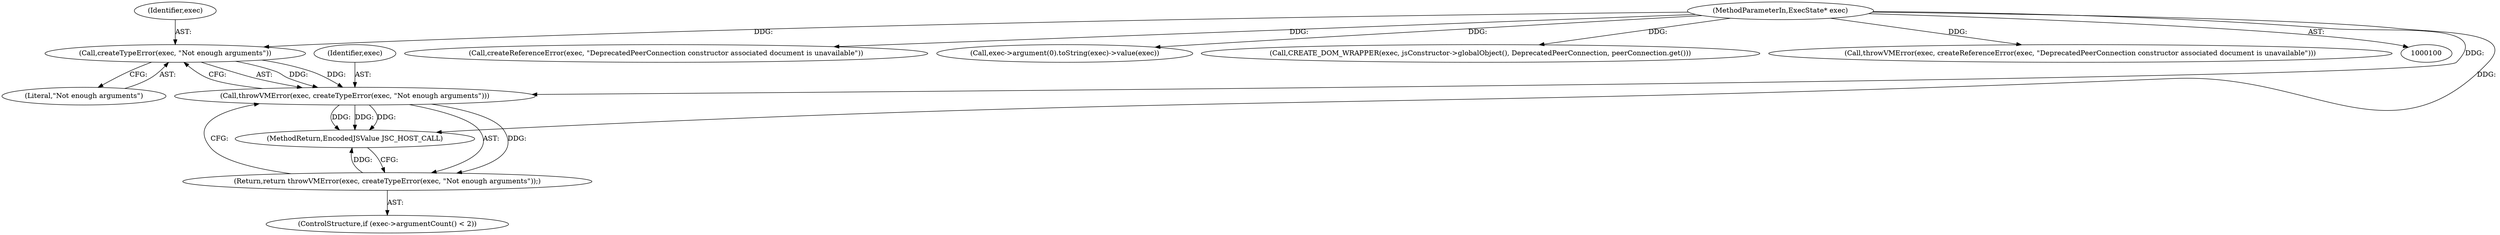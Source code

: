 digraph "0_Chrome_b944f670bb7a8a919daac497a4ea0536c954c201_1@API" {
"1000129" [label="(Call,createTypeError(exec, \"Not enough arguments\"))"];
"1000101" [label="(MethodParameterIn,ExecState* exec)"];
"1000127" [label="(Call,throwVMError(exec, createTypeError(exec, \"Not enough arguments\")))"];
"1000126" [label="(Return,return throwVMError(exec, createTypeError(exec, \"Not enough arguments\"));)"];
"1000122" [label="(ControlStructure,if (exec->argumentCount() < 2))"];
"1000130" [label="(Identifier,exec)"];
"1000177" [label="(MethodReturn,EncodedJSValue JSC_HOST_CALL)"];
"1000131" [label="(Literal,\"Not enough arguments\")"];
"1000119" [label="(Call,createReferenceError(exec, \"DeprecatedPeerConnection constructor associated document is unavailable\"))"];
"1000126" [label="(Return,return throwVMError(exec, createTypeError(exec, \"Not enough arguments\"));)"];
"1000101" [label="(MethodParameterIn,ExecState* exec)"];
"1000129" [label="(Call,createTypeError(exec, \"Not enough arguments\"))"];
"1000136" [label="(Call,exec->argument(0).toString(exec)->value(exec))"];
"1000128" [label="(Identifier,exec)"];
"1000172" [label="(Call,CREATE_DOM_WRAPPER(exec, jsConstructor->globalObject(), DeprecatedPeerConnection, peerConnection.get()))"];
"1000127" [label="(Call,throwVMError(exec, createTypeError(exec, \"Not enough arguments\")))"];
"1000117" [label="(Call,throwVMError(exec, createReferenceError(exec, \"DeprecatedPeerConnection constructor associated document is unavailable\")))"];
"1000129" -> "1000127"  [label="AST: "];
"1000129" -> "1000131"  [label="CFG: "];
"1000130" -> "1000129"  [label="AST: "];
"1000131" -> "1000129"  [label="AST: "];
"1000127" -> "1000129"  [label="CFG: "];
"1000129" -> "1000127"  [label="DDG: "];
"1000129" -> "1000127"  [label="DDG: "];
"1000101" -> "1000129"  [label="DDG: "];
"1000101" -> "1000100"  [label="AST: "];
"1000101" -> "1000177"  [label="DDG: "];
"1000101" -> "1000117"  [label="DDG: "];
"1000101" -> "1000119"  [label="DDG: "];
"1000101" -> "1000127"  [label="DDG: "];
"1000101" -> "1000136"  [label="DDG: "];
"1000101" -> "1000172"  [label="DDG: "];
"1000127" -> "1000126"  [label="AST: "];
"1000128" -> "1000127"  [label="AST: "];
"1000126" -> "1000127"  [label="CFG: "];
"1000127" -> "1000177"  [label="DDG: "];
"1000127" -> "1000177"  [label="DDG: "];
"1000127" -> "1000177"  [label="DDG: "];
"1000127" -> "1000126"  [label="DDG: "];
"1000126" -> "1000122"  [label="AST: "];
"1000177" -> "1000126"  [label="CFG: "];
"1000126" -> "1000177"  [label="DDG: "];
}
